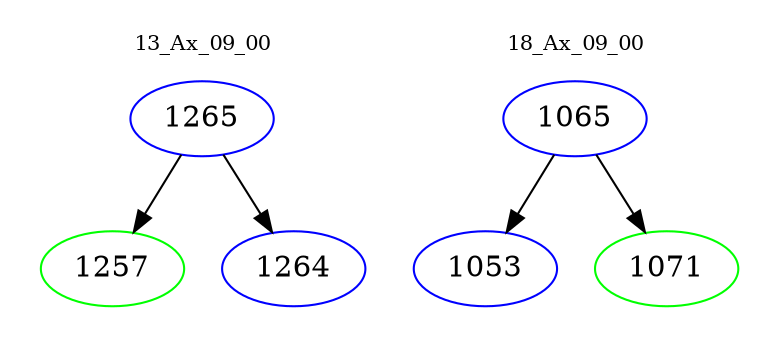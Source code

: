digraph{
subgraph cluster_0 {
color = white
label = "13_Ax_09_00";
fontsize=10;
T0_1265 [label="1265", color="blue"]
T0_1265 -> T0_1257 [color="black"]
T0_1257 [label="1257", color="green"]
T0_1265 -> T0_1264 [color="black"]
T0_1264 [label="1264", color="blue"]
}
subgraph cluster_1 {
color = white
label = "18_Ax_09_00";
fontsize=10;
T1_1065 [label="1065", color="blue"]
T1_1065 -> T1_1053 [color="black"]
T1_1053 [label="1053", color="blue"]
T1_1065 -> T1_1071 [color="black"]
T1_1071 [label="1071", color="green"]
}
}
